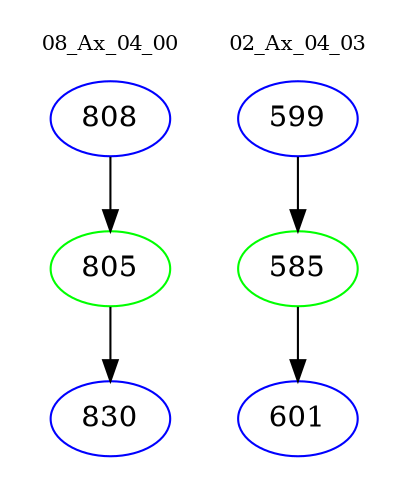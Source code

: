 digraph{
subgraph cluster_0 {
color = white
label = "08_Ax_04_00";
fontsize=10;
T0_808 [label="808", color="blue"]
T0_808 -> T0_805 [color="black"]
T0_805 [label="805", color="green"]
T0_805 -> T0_830 [color="black"]
T0_830 [label="830", color="blue"]
}
subgraph cluster_1 {
color = white
label = "02_Ax_04_03";
fontsize=10;
T1_599 [label="599", color="blue"]
T1_599 -> T1_585 [color="black"]
T1_585 [label="585", color="green"]
T1_585 -> T1_601 [color="black"]
T1_601 [label="601", color="blue"]
}
}
